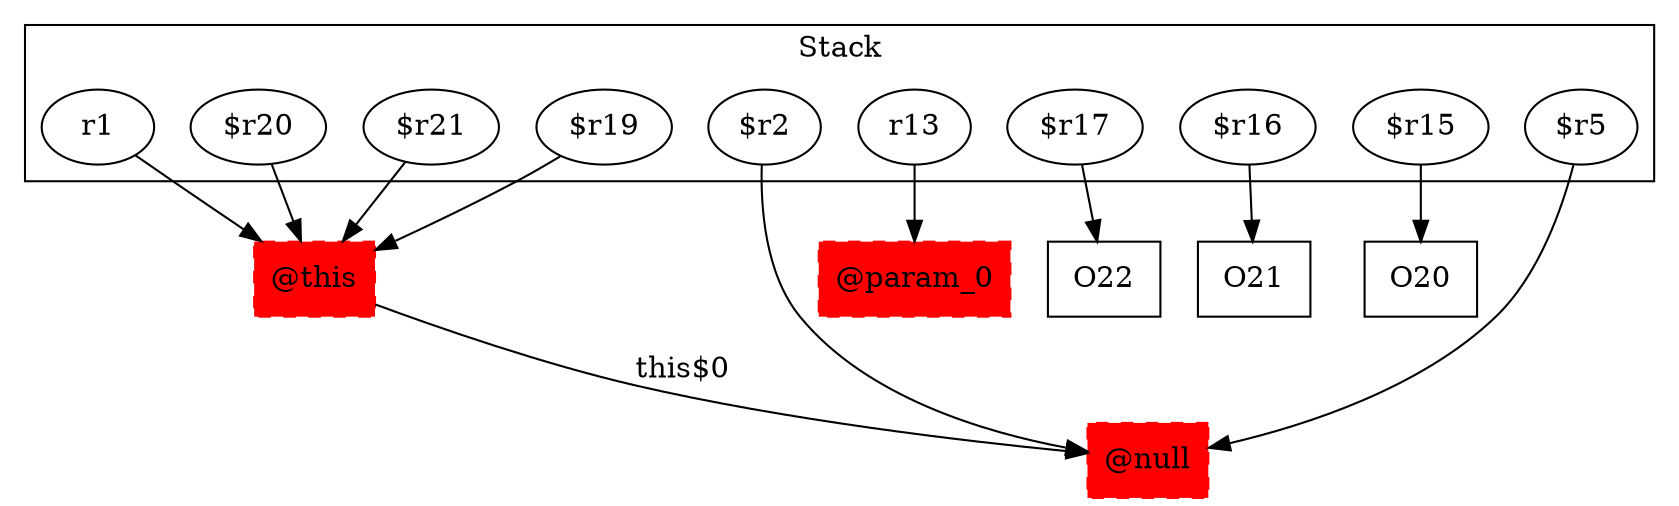 digraph sample {
  rankDir="LR";
  subgraph cluster_0 {
    label="Stack"
    "r1"; "$r20"; "$r2"; "r13"; "$r21"; "$r17"; "$r16"; "$r15"; "$r5"; "$r19"; 
  }
  "r1" -> { "@this"[shape=box]};
  "$r20" -> { "@this"[shape=box]};
  "$r2" -> { "@null"[shape=box]};
  "r13" -> { "@param_0"[shape=box]};
  "$r21" -> { "@this"[shape=box]};
  "$r17" -> { O22[shape=box]};
  "$r16" -> { O21[shape=box]};
  "$r15" -> { O20[shape=box]};
  "$r5" -> { "@null"[shape=box]};
  "$r19" -> { "@this"[shape=box]};
  "@null"[shape=box, style="filled,dashed"];
  "@this" -> "@null"[label="this$0", weight="0.2"]
  "@this"[shape=box, style="filled,dashed"];
  "@param_0"[shape=box, style="filled,dashed"];
  "@null"[color="red"];
  "@this"[color="red"];
  "@param_0"[color="red"];
}

